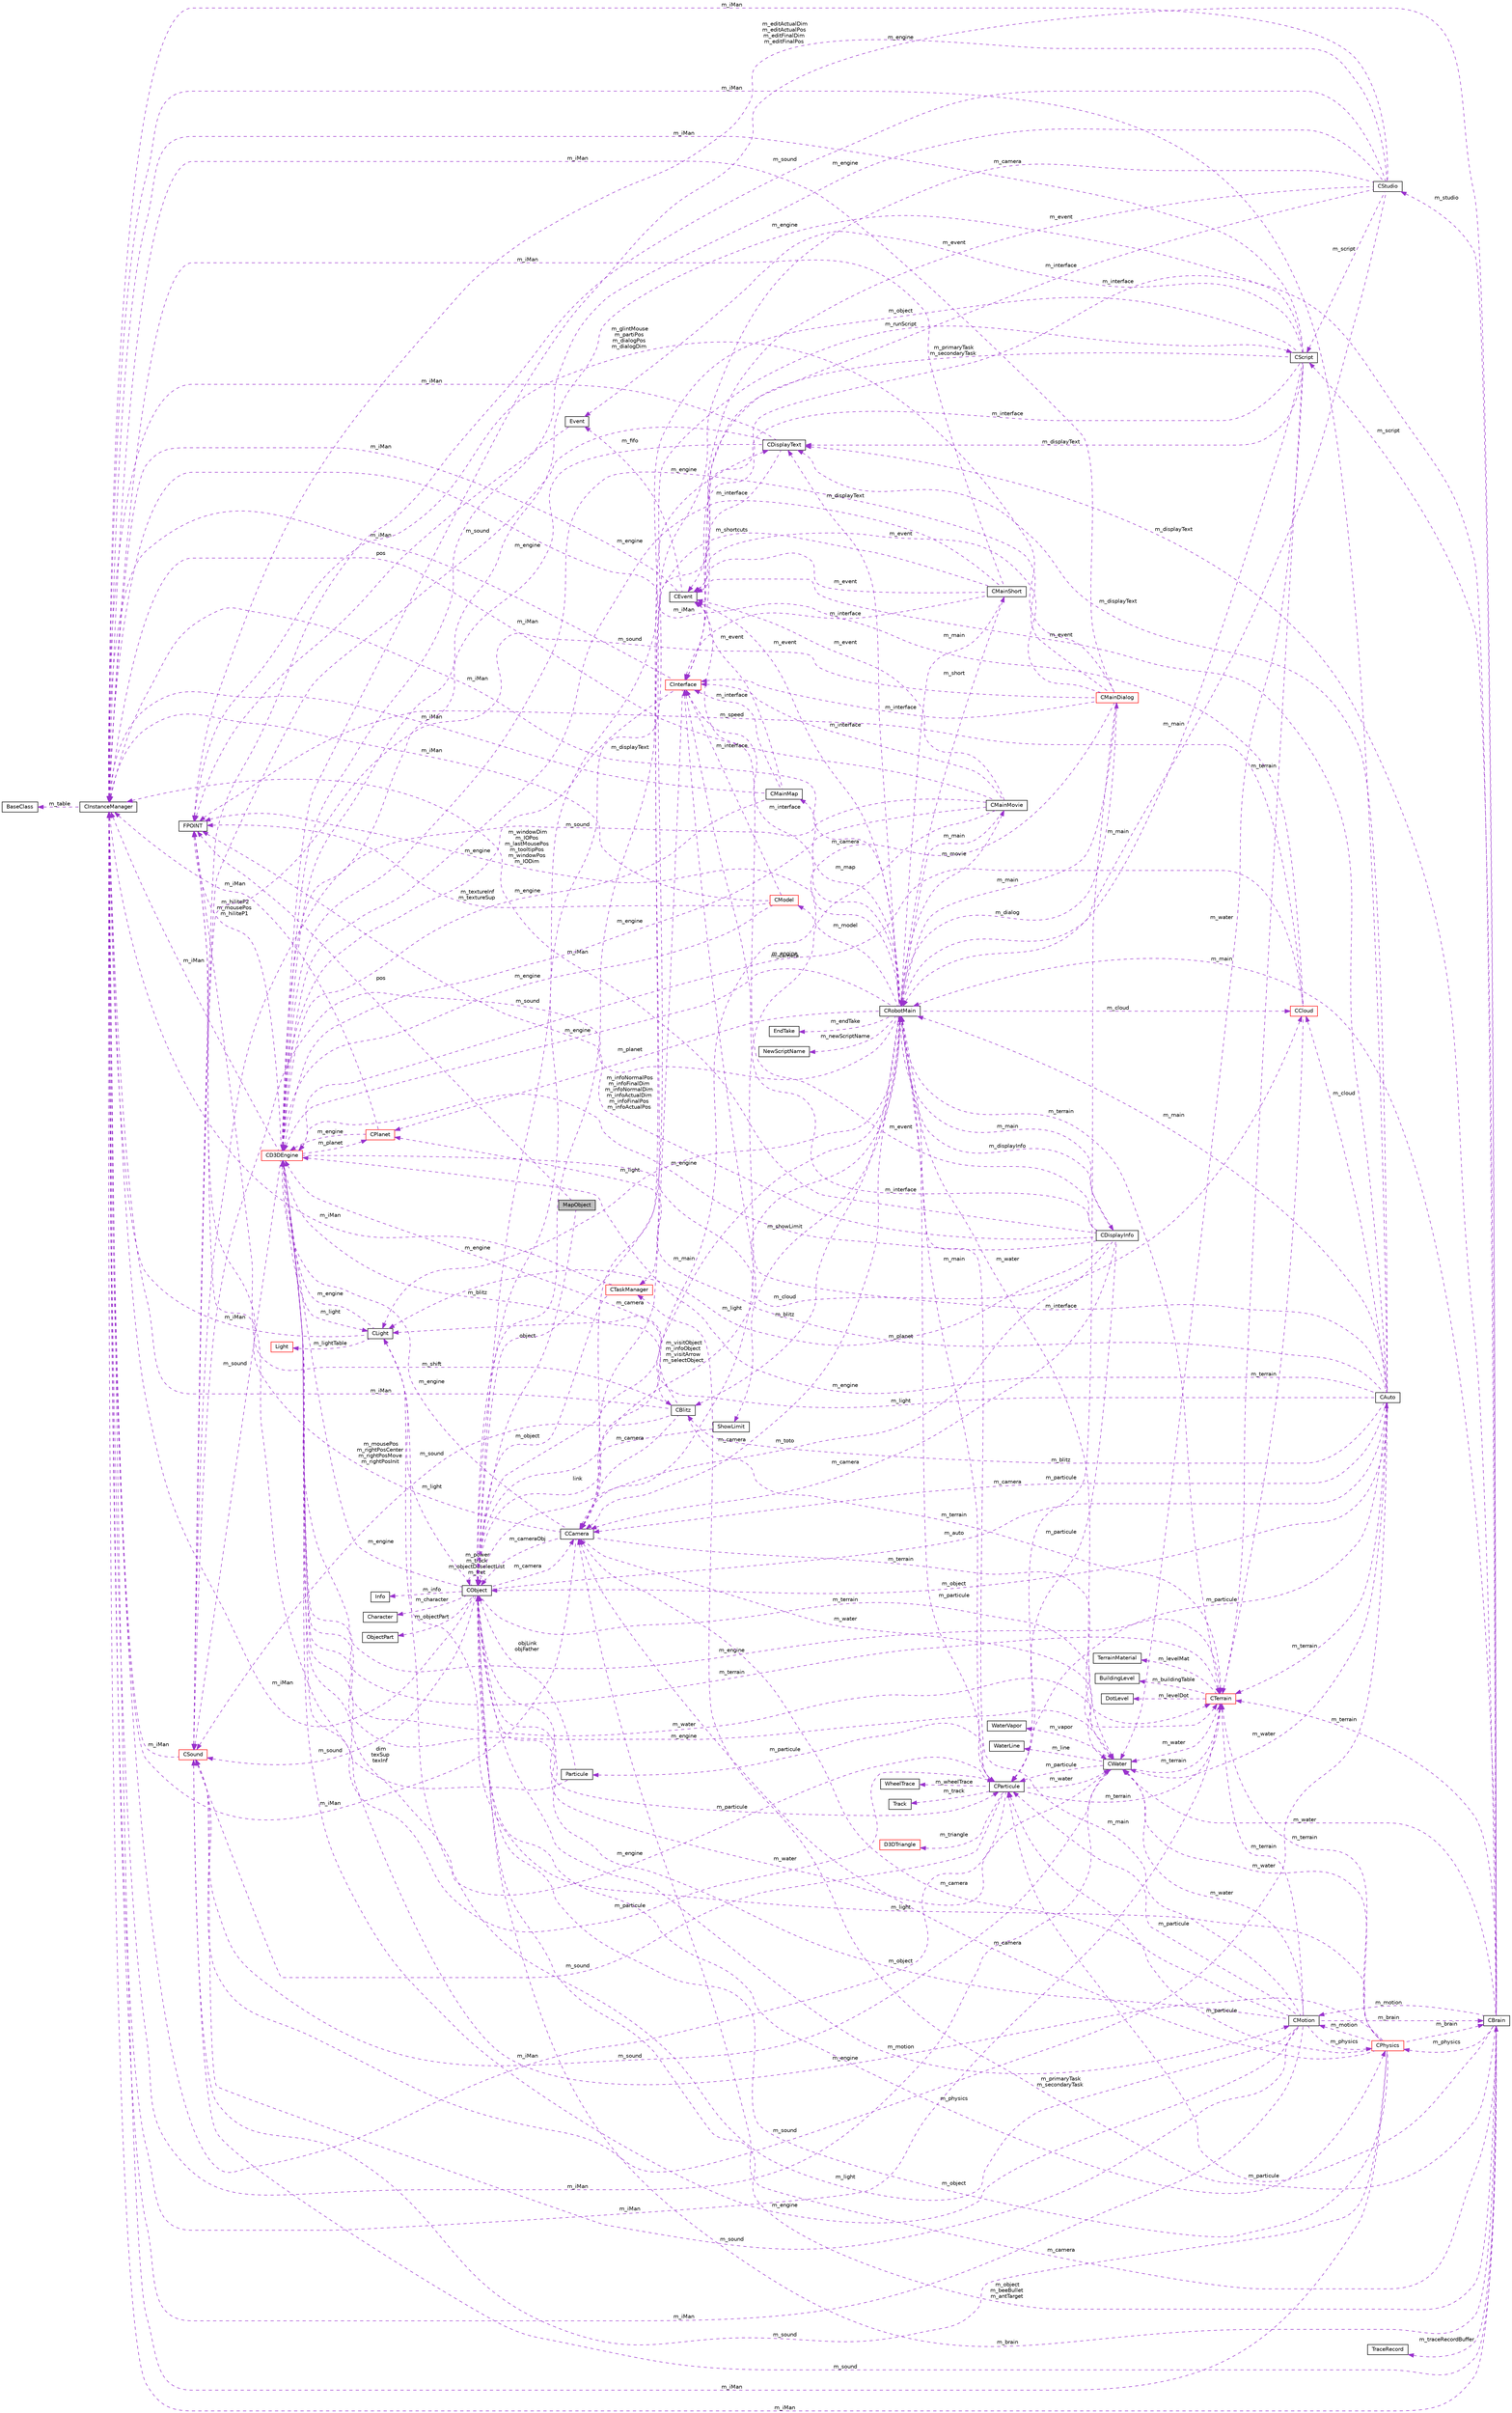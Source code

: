 digraph G
{
  edge [fontname="Helvetica",fontsize="10",labelfontname="Helvetica",labelfontsize="10"];
  node [fontname="Helvetica",fontsize="10",shape=record];
  rankdir="LR";
  Node1 [label="MapObject",height=0.2,width=0.4,color="black", fillcolor="grey75", style="filled" fontcolor="black"];
  Node2 -> Node1 [dir="back",color="darkorchid3",fontsize="10",style="dashed",label=" pos" ,fontname="Helvetica"];
  Node2 [label="FPOINT",height=0.2,width=0.4,color="black", fillcolor="white", style="filled",URL="$struct_f_p_o_i_n_t.html"];
  Node3 -> Node1 [dir="back",color="darkorchid3",fontsize="10",style="dashed",label=" object" ,fontname="Helvetica"];
  Node3 [label="CObject",height=0.2,width=0.4,color="black", fillcolor="white", style="filled",URL="$class_c_object.html"];
  Node4 -> Node3 [dir="back",color="darkorchid3",fontsize="10",style="dashed",label=" m_particule" ,fontname="Helvetica"];
  Node4 [label="CParticule",height=0.2,width=0.4,color="black", fillcolor="white", style="filled",URL="$class_c_particule.html"];
  Node5 -> Node4 [dir="back",color="darkorchid3",fontsize="10",style="dashed",label=" m_water" ,fontname="Helvetica"];
  Node5 [label="CWater",height=0.2,width=0.4,color="black", fillcolor="white", style="filled",URL="$class_c_water.html"];
  Node4 -> Node5 [dir="back",color="darkorchid3",fontsize="10",style="dashed",label=" m_particule" ,fontname="Helvetica"];
  Node6 -> Node5 [dir="back",color="darkorchid3",fontsize="10",style="dashed",label=" m_iMan" ,fontname="Helvetica"];
  Node6 [label="CInstanceManager",height=0.2,width=0.4,color="black", fillcolor="white", style="filled",URL="$class_c_instance_manager.html"];
  Node7 -> Node6 [dir="back",color="darkorchid3",fontsize="10",style="dashed",label=" m_table" ,fontname="Helvetica"];
  Node7 [label="BaseClass",height=0.2,width=0.4,color="black", fillcolor="white", style="filled",URL="$struct_base_class.html"];
  Node8 -> Node5 [dir="back",color="darkorchid3",fontsize="10",style="dashed",label=" m_terrain" ,fontname="Helvetica"];
  Node8 [label="CTerrain",height=0.2,width=0.4,color="red", fillcolor="white", style="filled",URL="$class_c_terrain.html"];
  Node9 -> Node8 [dir="back",color="darkorchid3",fontsize="10",style="dashed",label=" m_levelMat" ,fontname="Helvetica"];
  Node9 [label="TerrainMaterial",height=0.2,width=0.4,color="black", fillcolor="white", style="filled",URL="$struct_terrain_material.html"];
  Node5 -> Node8 [dir="back",color="darkorchid3",fontsize="10",style="dashed",label=" m_water" ,fontname="Helvetica"];
  Node10 -> Node8 [dir="back",color="darkorchid3",fontsize="10",style="dashed",label=" m_buildingTable" ,fontname="Helvetica"];
  Node10 [label="BuildingLevel",height=0.2,width=0.4,color="black", fillcolor="white", style="filled",URL="$struct_building_level.html"];
  Node6 -> Node8 [dir="back",color="darkorchid3",fontsize="10",style="dashed",label=" m_iMan" ,fontname="Helvetica"];
  Node11 -> Node8 [dir="back",color="darkorchid3",fontsize="10",style="dashed",label=" m_levelDot" ,fontname="Helvetica"];
  Node11 [label="DotLevel",height=0.2,width=0.4,color="black", fillcolor="white", style="filled",URL="$struct_dot_level.html"];
  Node12 -> Node8 [dir="back",color="darkorchid3",fontsize="10",style="dashed",label=" m_engine" ,fontname="Helvetica"];
  Node12 [label="CD3DEngine",height=0.2,width=0.4,color="red", fillcolor="white", style="filled",URL="$class_c_d3_d_engine.html"];
  Node4 -> Node12 [dir="back",color="darkorchid3",fontsize="10",style="dashed",label=" m_particule" ,fontname="Helvetica"];
  Node5 -> Node12 [dir="back",color="darkorchid3",fontsize="10",style="dashed",label=" m_water" ,fontname="Helvetica"];
  Node13 -> Node12 [dir="back",color="darkorchid3",fontsize="10",style="dashed",label=" m_blitz" ,fontname="Helvetica"];
  Node13 [label="CBlitz",height=0.2,width=0.4,color="black", fillcolor="white", style="filled",URL="$class_c_blitz.html"];
  Node14 -> Node13 [dir="back",color="darkorchid3",fontsize="10",style="dashed",label=" m_camera" ,fontname="Helvetica"];
  Node14 [label="CCamera",height=0.2,width=0.4,color="black", fillcolor="white", style="filled",URL="$class_c_camera.html"];
  Node5 -> Node14 [dir="back",color="darkorchid3",fontsize="10",style="dashed",label=" m_water" ,fontname="Helvetica"];
  Node6 -> Node14 [dir="back",color="darkorchid3",fontsize="10",style="dashed",label=" m_iMan" ,fontname="Helvetica"];
  Node8 -> Node14 [dir="back",color="darkorchid3",fontsize="10",style="dashed",label=" m_terrain" ,fontname="Helvetica"];
  Node2 -> Node14 [dir="back",color="darkorchid3",fontsize="10",style="dashed",label=" m_mousePos\nm_rightPosCenter\nm_rightPosMove\nm_rightPosInit" ,fontname="Helvetica"];
  Node3 -> Node14 [dir="back",color="darkorchid3",fontsize="10",style="dashed",label=" m_cameraObj" ,fontname="Helvetica"];
  Node12 -> Node14 [dir="back",color="darkorchid3",fontsize="10",style="dashed",label=" m_engine" ,fontname="Helvetica"];
  Node6 -> Node13 [dir="back",color="darkorchid3",fontsize="10",style="dashed",label=" m_iMan" ,fontname="Helvetica"];
  Node8 -> Node13 [dir="back",color="darkorchid3",fontsize="10",style="dashed",label=" m_terrain" ,fontname="Helvetica"];
  Node2 -> Node13 [dir="back",color="darkorchid3",fontsize="10",style="dashed",label=" m_shift" ,fontname="Helvetica"];
  Node15 -> Node13 [dir="back",color="darkorchid3",fontsize="10",style="dashed",label=" m_sound" ,fontname="Helvetica"];
  Node15 [label="CSound",height=0.2,width=0.4,color="red", fillcolor="white", style="filled",URL="$class_c_sound.html"];
  Node6 -> Node15 [dir="back",color="darkorchid3",fontsize="10",style="dashed",label=" m_iMan" ,fontname="Helvetica"];
  Node12 -> Node13 [dir="back",color="darkorchid3",fontsize="10",style="dashed",label=" m_engine" ,fontname="Helvetica"];
  Node16 -> Node12 [dir="back",color="darkorchid3",fontsize="10",style="dashed",label=" m_light" ,fontname="Helvetica"];
  Node16 [label="CLight",height=0.2,width=0.4,color="black", fillcolor="white", style="filled",URL="$class_c_light.html"];
  Node17 -> Node16 [dir="back",color="darkorchid3",fontsize="10",style="dashed",label=" m_lightTable" ,fontname="Helvetica"];
  Node17 [label="Light",height=0.2,width=0.4,color="red", fillcolor="white", style="filled",URL="$struct_light.html"];
  Node6 -> Node16 [dir="back",color="darkorchid3",fontsize="10",style="dashed",label=" m_iMan" ,fontname="Helvetica"];
  Node12 -> Node16 [dir="back",color="darkorchid3",fontsize="10",style="dashed",label=" m_engine" ,fontname="Helvetica"];
  Node18 -> Node12 [dir="back",color="darkorchid3",fontsize="10",style="dashed",label=" m_cloud" ,fontname="Helvetica"];
  Node18 [label="CCloud",height=0.2,width=0.4,color="red", fillcolor="white", style="filled",URL="$class_c_cloud.html"];
  Node6 -> Node18 [dir="back",color="darkorchid3",fontsize="10",style="dashed",label=" m_iMan" ,fontname="Helvetica"];
  Node8 -> Node18 [dir="back",color="darkorchid3",fontsize="10",style="dashed",label=" m_terrain" ,fontname="Helvetica"];
  Node2 -> Node18 [dir="back",color="darkorchid3",fontsize="10",style="dashed",label=" m_speed" ,fontname="Helvetica"];
  Node12 -> Node18 [dir="back",color="darkorchid3",fontsize="10",style="dashed",label=" m_engine" ,fontname="Helvetica"];
  Node6 -> Node12 [dir="back",color="darkorchid3",fontsize="10",style="dashed",label=" m_iMan" ,fontname="Helvetica"];
  Node8 -> Node12 [dir="back",color="darkorchid3",fontsize="10",style="dashed",label=" m_terrain" ,fontname="Helvetica"];
  Node2 -> Node12 [dir="back",color="darkorchid3",fontsize="10",style="dashed",label=" m_hiliteP2\nm_mousePos\nm_hiliteP1" ,fontname="Helvetica"];
  Node15 -> Node12 [dir="back",color="darkorchid3",fontsize="10",style="dashed",label=" m_sound" ,fontname="Helvetica"];
  Node19 -> Node12 [dir="back",color="darkorchid3",fontsize="10",style="dashed",label=" m_planet" ,fontname="Helvetica"];
  Node19 [label="CPlanet",height=0.2,width=0.4,color="red", fillcolor="white", style="filled",URL="$class_c_planet.html"];
  Node6 -> Node19 [dir="back",color="darkorchid3",fontsize="10",style="dashed",label=" m_iMan" ,fontname="Helvetica"];
  Node12 -> Node19 [dir="back",color="darkorchid3",fontsize="10",style="dashed",label=" m_engine" ,fontname="Helvetica"];
  Node20 -> Node5 [dir="back",color="darkorchid3",fontsize="10",style="dashed",label=" m_line" ,fontname="Helvetica"];
  Node20 [label="WaterLine",height=0.2,width=0.4,color="black", fillcolor="white", style="filled",URL="$struct_water_line.html"];
  Node15 -> Node5 [dir="back",color="darkorchid3",fontsize="10",style="dashed",label=" m_sound" ,fontname="Helvetica"];
  Node21 -> Node5 [dir="back",color="darkorchid3",fontsize="10",style="dashed",label=" m_vapor" ,fontname="Helvetica"];
  Node21 [label="WaterVapor",height=0.2,width=0.4,color="black", fillcolor="white", style="filled",URL="$struct_water_vapor.html"];
  Node12 -> Node5 [dir="back",color="darkorchid3",fontsize="10",style="dashed",label=" m_engine" ,fontname="Helvetica"];
  Node22 -> Node4 [dir="back",color="darkorchid3",fontsize="10",style="dashed",label=" m_main" ,fontname="Helvetica"];
  Node22 [label="CRobotMain",height=0.2,width=0.4,color="black", fillcolor="white", style="filled",URL="$class_c_robot_main.html"];
  Node4 -> Node22 [dir="back",color="darkorchid3",fontsize="10",style="dashed",label=" m_particule" ,fontname="Helvetica"];
  Node5 -> Node22 [dir="back",color="darkorchid3",fontsize="10",style="dashed",label=" m_water" ,fontname="Helvetica"];
  Node23 -> Node22 [dir="back",color="darkorchid3",fontsize="10",style="dashed",label=" m_showLimit" ,fontname="Helvetica"];
  Node23 [label="ShowLimit",height=0.2,width=0.4,color="black", fillcolor="white", style="filled",URL="$struct_show_limit.html"];
  Node3 -> Node23 [dir="back",color="darkorchid3",fontsize="10",style="dashed",label=" link" ,fontname="Helvetica"];
  Node16 -> Node22 [dir="back",color="darkorchid3",fontsize="10",style="dashed",label=" m_light" ,fontname="Helvetica"];
  Node13 -> Node22 [dir="back",color="darkorchid3",fontsize="10",style="dashed",label=" m_blitz" ,fontname="Helvetica"];
  Node18 -> Node22 [dir="back",color="darkorchid3",fontsize="10",style="dashed",label=" m_cloud" ,fontname="Helvetica"];
  Node24 -> Node22 [dir="back",color="darkorchid3",fontsize="10",style="dashed",label=" m_dialog" ,fontname="Helvetica"];
  Node24 [label="CMainDialog",height=0.2,width=0.4,color="red", fillcolor="white", style="filled",URL="$class_c_main_dialog.html"];
  Node4 -> Node24 [dir="back",color="darkorchid3",fontsize="10",style="dashed",label=" m_particule" ,fontname="Helvetica"];
  Node14 -> Node24 [dir="back",color="darkorchid3",fontsize="10",style="dashed",label=" m_camera" ,fontname="Helvetica"];
  Node25 -> Node24 [dir="back",color="darkorchid3",fontsize="10",style="dashed",label=" m_interface" ,fontname="Helvetica"];
  Node25 [label="CInterface",height=0.2,width=0.4,color="red", fillcolor="white", style="filled",URL="$class_c_interface.html"];
  Node14 -> Node25 [dir="back",color="darkorchid3",fontsize="10",style="dashed",label=" m_camera" ,fontname="Helvetica"];
  Node6 -> Node25 [dir="back",color="darkorchid3",fontsize="10",style="dashed",label=" m_iMan" ,fontname="Helvetica"];
  Node12 -> Node25 [dir="back",color="darkorchid3",fontsize="10",style="dashed",label=" m_engine" ,fontname="Helvetica"];
  Node22 -> Node24 [dir="back",color="darkorchid3",fontsize="10",style="dashed",label=" m_main" ,fontname="Helvetica"];
  Node6 -> Node24 [dir="back",color="darkorchid3",fontsize="10",style="dashed",label=" m_iMan" ,fontname="Helvetica"];
  Node26 -> Node24 [dir="back",color="darkorchid3",fontsize="10",style="dashed",label=" m_event" ,fontname="Helvetica"];
  Node26 [label="CEvent",height=0.2,width=0.4,color="black", fillcolor="white", style="filled",URL="$class_c_event.html"];
  Node6 -> Node26 [dir="back",color="darkorchid3",fontsize="10",style="dashed",label=" m_iMan" ,fontname="Helvetica"];
  Node27 -> Node26 [dir="back",color="darkorchid3",fontsize="10",style="dashed",label=" m_fifo" ,fontname="Helvetica"];
  Node27 [label="Event",height=0.2,width=0.4,color="black", fillcolor="white", style="filled",URL="$struct_event.html"];
  Node2 -> Node27 [dir="back",color="darkorchid3",fontsize="10",style="dashed",label=" pos" ,fontname="Helvetica"];
  Node2 -> Node24 [dir="back",color="darkorchid3",fontsize="10",style="dashed",label=" m_glintMouse\nm_partiPos\nm_dialogPos\nm_dialogDim" ,fontname="Helvetica"];
  Node15 -> Node24 [dir="back",color="darkorchid3",fontsize="10",style="dashed",label=" m_sound" ,fontname="Helvetica"];
  Node12 -> Node24 [dir="back",color="darkorchid3",fontsize="10",style="dashed",label=" m_engine" ,fontname="Helvetica"];
  Node14 -> Node22 [dir="back",color="darkorchid3",fontsize="10",style="dashed",label=" m_camera" ,fontname="Helvetica"];
  Node28 -> Node22 [dir="back",color="darkorchid3",fontsize="10",style="dashed",label=" m_movie" ,fontname="Helvetica"];
  Node28 [label="CMainMovie",height=0.2,width=0.4,color="black", fillcolor="white", style="filled",URL="$class_c_main_movie.html"];
  Node14 -> Node28 [dir="back",color="darkorchid3",fontsize="10",style="dashed",label=" m_camera" ,fontname="Helvetica"];
  Node22 -> Node28 [dir="back",color="darkorchid3",fontsize="10",style="dashed",label=" m_main" ,fontname="Helvetica"];
  Node25 -> Node28 [dir="back",color="darkorchid3",fontsize="10",style="dashed",label=" m_interface" ,fontname="Helvetica"];
  Node6 -> Node28 [dir="back",color="darkorchid3",fontsize="10",style="dashed",label=" m_iMan" ,fontname="Helvetica"];
  Node26 -> Node28 [dir="back",color="darkorchid3",fontsize="10",style="dashed",label=" m_event" ,fontname="Helvetica"];
  Node15 -> Node28 [dir="back",color="darkorchid3",fontsize="10",style="dashed",label=" m_sound" ,fontname="Helvetica"];
  Node12 -> Node28 [dir="back",color="darkorchid3",fontsize="10",style="dashed",label=" m_engine" ,fontname="Helvetica"];
  Node29 -> Node22 [dir="back",color="darkorchid3",fontsize="10",style="dashed",label=" m_displayText" ,fontname="Helvetica"];
  Node29 [label="CDisplayText",height=0.2,width=0.4,color="black", fillcolor="white", style="filled",URL="$class_c_display_text.html"];
  Node25 -> Node29 [dir="back",color="darkorchid3",fontsize="10",style="dashed",label=" m_interface" ,fontname="Helvetica"];
  Node6 -> Node29 [dir="back",color="darkorchid3",fontsize="10",style="dashed",label=" m_iMan" ,fontname="Helvetica"];
  Node15 -> Node29 [dir="back",color="darkorchid3",fontsize="10",style="dashed",label=" m_sound" ,fontname="Helvetica"];
  Node12 -> Node29 [dir="back",color="darkorchid3",fontsize="10",style="dashed",label=" m_engine" ,fontname="Helvetica"];
  Node25 -> Node22 [dir="back",color="darkorchid3",fontsize="10",style="dashed",label=" m_interface" ,fontname="Helvetica"];
  Node30 -> Node22 [dir="back",color="darkorchid3",fontsize="10",style="dashed",label=" m_model" ,fontname="Helvetica"];
  Node30 [label="CModel",height=0.2,width=0.4,color="red", fillcolor="white", style="filled",URL="$class_c_model.html"];
  Node25 -> Node30 [dir="back",color="darkorchid3",fontsize="10",style="dashed",label=" m_interface" ,fontname="Helvetica"];
  Node6 -> Node30 [dir="back",color="darkorchid3",fontsize="10",style="dashed",label=" m_iMan" ,fontname="Helvetica"];
  Node2 -> Node30 [dir="back",color="darkorchid3",fontsize="10",style="dashed",label=" m_textureInf\nm_textureSup" ,fontname="Helvetica"];
  Node12 -> Node30 [dir="back",color="darkorchid3",fontsize="10",style="dashed",label=" m_engine" ,fontname="Helvetica"];
  Node6 -> Node22 [dir="back",color="darkorchid3",fontsize="10",style="dashed",label=" m_iMan" ,fontname="Helvetica"];
  Node31 -> Node22 [dir="back",color="darkorchid3",fontsize="10",style="dashed",label=" m_newScriptName" ,fontname="Helvetica"];
  Node31 [label="NewScriptName",height=0.2,width=0.4,color="black", fillcolor="white", style="filled",URL="$struct_new_script_name.html"];
  Node26 -> Node22 [dir="back",color="darkorchid3",fontsize="10",style="dashed",label=" m_event" ,fontname="Helvetica"];
  Node8 -> Node22 [dir="back",color="darkorchid3",fontsize="10",style="dashed",label=" m_terrain" ,fontname="Helvetica"];
  Node2 -> Node22 [dir="back",color="darkorchid3",fontsize="10",style="dashed",label=" m_windowDim\nm_IOPos\nm_lastMousePos\nm_tooltipPos\nm_windowPos\nm_IODim" ,fontname="Helvetica"];
  Node32 -> Node22 [dir="back",color="darkorchid3",fontsize="10",style="dashed",label=" m_short" ,fontname="Helvetica"];
  Node32 [label="CMainShort",height=0.2,width=0.4,color="black", fillcolor="white", style="filled",URL="$class_c_main_short.html"];
  Node22 -> Node32 [dir="back",color="darkorchid3",fontsize="10",style="dashed",label=" m_main" ,fontname="Helvetica"];
  Node25 -> Node32 [dir="back",color="darkorchid3",fontsize="10",style="dashed",label=" m_interface" ,fontname="Helvetica"];
  Node6 -> Node32 [dir="back",color="darkorchid3",fontsize="10",style="dashed",label=" m_iMan" ,fontname="Helvetica"];
  Node26 -> Node32 [dir="back",color="darkorchid3",fontsize="10",style="dashed",label=" m_event" ,fontname="Helvetica"];
  Node3 -> Node32 [dir="back",color="darkorchid3",fontsize="10",style="dashed",label=" m_shortcuts" ,fontname="Helvetica"];
  Node12 -> Node32 [dir="back",color="darkorchid3",fontsize="10",style="dashed",label=" m_engine" ,fontname="Helvetica"];
  Node15 -> Node22 [dir="back",color="darkorchid3",fontsize="10",style="dashed",label=" m_sound" ,fontname="Helvetica"];
  Node19 -> Node22 [dir="back",color="darkorchid3",fontsize="10",style="dashed",label=" m_planet" ,fontname="Helvetica"];
  Node3 -> Node22 [dir="back",color="darkorchid3",fontsize="10",style="dashed",label=" m_visitObject\nm_infoObject\nm_visitArrow\nm_selectObject" ,fontname="Helvetica"];
  Node12 -> Node22 [dir="back",color="darkorchid3",fontsize="10",style="dashed",label=" m_engine" ,fontname="Helvetica"];
  Node33 -> Node22 [dir="back",color="darkorchid3",fontsize="10",style="dashed",label=" m_endTake" ,fontname="Helvetica"];
  Node33 [label="EndTake",height=0.2,width=0.4,color="black", fillcolor="white", style="filled",URL="$struct_end_take.html"];
  Node34 -> Node22 [dir="back",color="darkorchid3",fontsize="10",style="dashed",label=" m_displayInfo" ,fontname="Helvetica"];
  Node34 [label="CDisplayInfo",height=0.2,width=0.4,color="black", fillcolor="white", style="filled",URL="$class_c_display_info.html"];
  Node4 -> Node34 [dir="back",color="darkorchid3",fontsize="10",style="dashed",label=" m_particule" ,fontname="Helvetica"];
  Node16 -> Node34 [dir="back",color="darkorchid3",fontsize="10",style="dashed",label=" m_light" ,fontname="Helvetica"];
  Node14 -> Node34 [dir="back",color="darkorchid3",fontsize="10",style="dashed",label=" m_camera" ,fontname="Helvetica"];
  Node25 -> Node34 [dir="back",color="darkorchid3",fontsize="10",style="dashed",label=" m_interface" ,fontname="Helvetica"];
  Node22 -> Node34 [dir="back",color="darkorchid3",fontsize="10",style="dashed",label=" m_main" ,fontname="Helvetica"];
  Node6 -> Node34 [dir="back",color="darkorchid3",fontsize="10",style="dashed",label=" m_iMan" ,fontname="Helvetica"];
  Node26 -> Node34 [dir="back",color="darkorchid3",fontsize="10",style="dashed",label=" m_event" ,fontname="Helvetica"];
  Node2 -> Node34 [dir="back",color="darkorchid3",fontsize="10",style="dashed",label=" m_infoNormalPos\nm_infoFinalDim\nm_infoNormalDim\nm_infoActualDim\nm_infoFinalPos\nm_infoActualPos" ,fontname="Helvetica"];
  Node3 -> Node34 [dir="back",color="darkorchid3",fontsize="10",style="dashed",label=" m_toto" ,fontname="Helvetica"];
  Node12 -> Node34 [dir="back",color="darkorchid3",fontsize="10",style="dashed",label=" m_engine" ,fontname="Helvetica"];
  Node35 -> Node22 [dir="back",color="darkorchid3",fontsize="10",style="dashed",label=" m_map" ,fontname="Helvetica"];
  Node35 [label="CMainMap",height=0.2,width=0.4,color="black", fillcolor="white", style="filled",URL="$class_c_main_map.html"];
  Node25 -> Node35 [dir="back",color="darkorchid3",fontsize="10",style="dashed",label=" m_interface" ,fontname="Helvetica"];
  Node6 -> Node35 [dir="back",color="darkorchid3",fontsize="10",style="dashed",label=" m_iMan" ,fontname="Helvetica"];
  Node26 -> Node35 [dir="back",color="darkorchid3",fontsize="10",style="dashed",label=" m_event" ,fontname="Helvetica"];
  Node12 -> Node35 [dir="back",color="darkorchid3",fontsize="10",style="dashed",label=" m_engine" ,fontname="Helvetica"];
  Node6 -> Node4 [dir="back",color="darkorchid3",fontsize="10",style="dashed",label=" m_iMan" ,fontname="Helvetica"];
  Node36 -> Node4 [dir="back",color="darkorchid3",fontsize="10",style="dashed",label=" m_track" ,fontname="Helvetica"];
  Node36 [label="Track",height=0.2,width=0.4,color="black", fillcolor="white", style="filled",URL="$struct_track.html"];
  Node37 -> Node4 [dir="back",color="darkorchid3",fontsize="10",style="dashed",label=" m_particule" ,fontname="Helvetica"];
  Node37 [label="Particule",height=0.2,width=0.4,color="black", fillcolor="white", style="filled",URL="$struct_particule.html"];
  Node2 -> Node37 [dir="back",color="darkorchid3",fontsize="10",style="dashed",label=" dim\ntexSup\ntexInf" ,fontname="Helvetica"];
  Node3 -> Node37 [dir="back",color="darkorchid3",fontsize="10",style="dashed",label=" objLink\nobjFather" ,fontname="Helvetica"];
  Node8 -> Node4 [dir="back",color="darkorchid3",fontsize="10",style="dashed",label=" m_terrain" ,fontname="Helvetica"];
  Node15 -> Node4 [dir="back",color="darkorchid3",fontsize="10",style="dashed",label=" m_sound" ,fontname="Helvetica"];
  Node38 -> Node4 [dir="back",color="darkorchid3",fontsize="10",style="dashed",label=" m_triangle" ,fontname="Helvetica"];
  Node38 [label="D3DTriangle",height=0.2,width=0.4,color="red", fillcolor="white", style="filled",URL="$struct_d3_d_triangle.html"];
  Node12 -> Node4 [dir="back",color="darkorchid3",fontsize="10",style="dashed",label=" m_engine" ,fontname="Helvetica"];
  Node39 -> Node4 [dir="back",color="darkorchid3",fontsize="10",style="dashed",label=" m_wheelTrace" ,fontname="Helvetica"];
  Node39 [label="WheelTrace",height=0.2,width=0.4,color="black", fillcolor="white", style="filled",URL="$struct_wheel_trace.html"];
  Node40 -> Node3 [dir="back",color="darkorchid3",fontsize="10",style="dashed",label=" m_runScript" ,fontname="Helvetica"];
  Node40 [label="CScript",height=0.2,width=0.4,color="black", fillcolor="white", style="filled",URL="$class_c_script.html"];
  Node5 -> Node40 [dir="back",color="darkorchid3",fontsize="10",style="dashed",label=" m_water" ,fontname="Helvetica"];
  Node41 -> Node40 [dir="back",color="darkorchid3",fontsize="10",style="dashed",label=" m_primaryTask\nm_secondaryTask" ,fontname="Helvetica"];
  Node41 [label="CTaskManager",height=0.2,width=0.4,color="red", fillcolor="white", style="filled",URL="$class_c_task_manager.html"];
  Node6 -> Node41 [dir="back",color="darkorchid3",fontsize="10",style="dashed",label=" m_iMan" ,fontname="Helvetica"];
  Node3 -> Node41 [dir="back",color="darkorchid3",fontsize="10",style="dashed",label=" m_object" ,fontname="Helvetica"];
  Node29 -> Node40 [dir="back",color="darkorchid3",fontsize="10",style="dashed",label=" m_displayText" ,fontname="Helvetica"];
  Node22 -> Node40 [dir="back",color="darkorchid3",fontsize="10",style="dashed",label=" m_main" ,fontname="Helvetica"];
  Node25 -> Node40 [dir="back",color="darkorchid3",fontsize="10",style="dashed",label=" m_interface" ,fontname="Helvetica"];
  Node6 -> Node40 [dir="back",color="darkorchid3",fontsize="10",style="dashed",label=" m_iMan" ,fontname="Helvetica"];
  Node27 -> Node40 [dir="back",color="darkorchid3",fontsize="10",style="dashed",label=" m_event" ,fontname="Helvetica"];
  Node8 -> Node40 [dir="back",color="darkorchid3",fontsize="10",style="dashed",label=" m_terrain" ,fontname="Helvetica"];
  Node3 -> Node40 [dir="back",color="darkorchid3",fontsize="10",style="dashed",label=" m_object" ,fontname="Helvetica"];
  Node12 -> Node40 [dir="back",color="darkorchid3",fontsize="10",style="dashed",label=" m_engine" ,fontname="Helvetica"];
  Node5 -> Node3 [dir="back",color="darkorchid3",fontsize="10",style="dashed",label=" m_water" ,fontname="Helvetica"];
  Node16 -> Node3 [dir="back",color="darkorchid3",fontsize="10",style="dashed",label=" m_light" ,fontname="Helvetica"];
  Node42 -> Node3 [dir="back",color="darkorchid3",fontsize="10",style="dashed",label=" m_brain" ,fontname="Helvetica"];
  Node42 [label="CBrain",height=0.2,width=0.4,color="black", fillcolor="white", style="filled",URL="$class_c_brain.html"];
  Node4 -> Node42 [dir="back",color="darkorchid3",fontsize="10",style="dashed",label=" m_particule" ,fontname="Helvetica"];
  Node40 -> Node42 [dir="back",color="darkorchid3",fontsize="10",style="dashed",label=" m_script" ,fontname="Helvetica"];
  Node5 -> Node42 [dir="back",color="darkorchid3",fontsize="10",style="dashed",label=" m_water" ,fontname="Helvetica"];
  Node41 -> Node42 [dir="back",color="darkorchid3",fontsize="10",style="dashed",label=" m_primaryTask\nm_secondaryTask" ,fontname="Helvetica"];
  Node14 -> Node42 [dir="back",color="darkorchid3",fontsize="10",style="dashed",label=" m_camera" ,fontname="Helvetica"];
  Node29 -> Node42 [dir="back",color="darkorchid3",fontsize="10",style="dashed",label=" m_displayText" ,fontname="Helvetica"];
  Node22 -> Node42 [dir="back",color="darkorchid3",fontsize="10",style="dashed",label=" m_main" ,fontname="Helvetica"];
  Node25 -> Node42 [dir="back",color="darkorchid3",fontsize="10",style="dashed",label=" m_interface" ,fontname="Helvetica"];
  Node6 -> Node42 [dir="back",color="darkorchid3",fontsize="10",style="dashed",label=" m_iMan" ,fontname="Helvetica"];
  Node8 -> Node42 [dir="back",color="darkorchid3",fontsize="10",style="dashed",label=" m_terrain" ,fontname="Helvetica"];
  Node43 -> Node42 [dir="back",color="darkorchid3",fontsize="10",style="dashed",label=" m_physics" ,fontname="Helvetica"];
  Node43 [label="CPhysics",height=0.2,width=0.4,color="red", fillcolor="white", style="filled",URL="$class_c_physics.html"];
  Node4 -> Node43 [dir="back",color="darkorchid3",fontsize="10",style="dashed",label=" m_particule" ,fontname="Helvetica"];
  Node5 -> Node43 [dir="back",color="darkorchid3",fontsize="10",style="dashed",label=" m_water" ,fontname="Helvetica"];
  Node16 -> Node43 [dir="back",color="darkorchid3",fontsize="10",style="dashed",label=" m_light" ,fontname="Helvetica"];
  Node42 -> Node43 [dir="back",color="darkorchid3",fontsize="10",style="dashed",label=" m_brain" ,fontname="Helvetica"];
  Node14 -> Node43 [dir="back",color="darkorchid3",fontsize="10",style="dashed",label=" m_camera" ,fontname="Helvetica"];
  Node6 -> Node43 [dir="back",color="darkorchid3",fontsize="10",style="dashed",label=" m_iMan" ,fontname="Helvetica"];
  Node8 -> Node43 [dir="back",color="darkorchid3",fontsize="10",style="dashed",label=" m_terrain" ,fontname="Helvetica"];
  Node15 -> Node43 [dir="back",color="darkorchid3",fontsize="10",style="dashed",label=" m_sound" ,fontname="Helvetica"];
  Node44 -> Node43 [dir="back",color="darkorchid3",fontsize="10",style="dashed",label=" m_motion" ,fontname="Helvetica"];
  Node44 [label="CMotion",height=0.2,width=0.4,color="black", fillcolor="white", style="filled",URL="$class_c_motion.html"];
  Node4 -> Node44 [dir="back",color="darkorchid3",fontsize="10",style="dashed",label=" m_particule" ,fontname="Helvetica"];
  Node5 -> Node44 [dir="back",color="darkorchid3",fontsize="10",style="dashed",label=" m_water" ,fontname="Helvetica"];
  Node16 -> Node44 [dir="back",color="darkorchid3",fontsize="10",style="dashed",label=" m_light" ,fontname="Helvetica"];
  Node42 -> Node44 [dir="back",color="darkorchid3",fontsize="10",style="dashed",label=" m_brain" ,fontname="Helvetica"];
  Node14 -> Node44 [dir="back",color="darkorchid3",fontsize="10",style="dashed",label=" m_camera" ,fontname="Helvetica"];
  Node22 -> Node44 [dir="back",color="darkorchid3",fontsize="10",style="dashed",label=" m_main" ,fontname="Helvetica"];
  Node6 -> Node44 [dir="back",color="darkorchid3",fontsize="10",style="dashed",label=" m_iMan" ,fontname="Helvetica"];
  Node8 -> Node44 [dir="back",color="darkorchid3",fontsize="10",style="dashed",label=" m_terrain" ,fontname="Helvetica"];
  Node43 -> Node44 [dir="back",color="darkorchid3",fontsize="10",style="dashed",label=" m_physics" ,fontname="Helvetica"];
  Node15 -> Node44 [dir="back",color="darkorchid3",fontsize="10",style="dashed",label=" m_sound" ,fontname="Helvetica"];
  Node3 -> Node44 [dir="back",color="darkorchid3",fontsize="10",style="dashed",label=" m_object" ,fontname="Helvetica"];
  Node12 -> Node44 [dir="back",color="darkorchid3",fontsize="10",style="dashed",label=" m_engine" ,fontname="Helvetica"];
  Node3 -> Node43 [dir="back",color="darkorchid3",fontsize="10",style="dashed",label=" m_object" ,fontname="Helvetica"];
  Node12 -> Node43 [dir="back",color="darkorchid3",fontsize="10",style="dashed",label=" m_engine" ,fontname="Helvetica"];
  Node15 -> Node42 [dir="back",color="darkorchid3",fontsize="10",style="dashed",label=" m_sound" ,fontname="Helvetica"];
  Node45 -> Node42 [dir="back",color="darkorchid3",fontsize="10",style="dashed",label=" m_studio" ,fontname="Helvetica"];
  Node45 [label="CStudio",height=0.2,width=0.4,color="black", fillcolor="white", style="filled",URL="$class_c_studio.html"];
  Node40 -> Node45 [dir="back",color="darkorchid3",fontsize="10",style="dashed",label=" m_script" ,fontname="Helvetica"];
  Node14 -> Node45 [dir="back",color="darkorchid3",fontsize="10",style="dashed",label=" m_camera" ,fontname="Helvetica"];
  Node25 -> Node45 [dir="back",color="darkorchid3",fontsize="10",style="dashed",label=" m_interface" ,fontname="Helvetica"];
  Node22 -> Node45 [dir="back",color="darkorchid3",fontsize="10",style="dashed",label=" m_main" ,fontname="Helvetica"];
  Node6 -> Node45 [dir="back",color="darkorchid3",fontsize="10",style="dashed",label=" m_iMan" ,fontname="Helvetica"];
  Node26 -> Node45 [dir="back",color="darkorchid3",fontsize="10",style="dashed",label=" m_event" ,fontname="Helvetica"];
  Node2 -> Node45 [dir="back",color="darkorchid3",fontsize="10",style="dashed",label=" m_editActualDim\nm_editActualPos\nm_editFinalDim\nm_editFinalPos" ,fontname="Helvetica"];
  Node15 -> Node45 [dir="back",color="darkorchid3",fontsize="10",style="dashed",label=" m_sound" ,fontname="Helvetica"];
  Node12 -> Node45 [dir="back",color="darkorchid3",fontsize="10",style="dashed",label=" m_engine" ,fontname="Helvetica"];
  Node44 -> Node42 [dir="back",color="darkorchid3",fontsize="10",style="dashed",label=" m_motion" ,fontname="Helvetica"];
  Node3 -> Node42 [dir="back",color="darkorchid3",fontsize="10",style="dashed",label=" m_object\nm_beeBullet\nm_antTarget" ,fontname="Helvetica"];
  Node12 -> Node42 [dir="back",color="darkorchid3",fontsize="10",style="dashed",label=" m_engine" ,fontname="Helvetica"];
  Node46 -> Node42 [dir="back",color="darkorchid3",fontsize="10",style="dashed",label=" m_traceRecordBuffer" ,fontname="Helvetica"];
  Node46 [label="TraceRecord",height=0.2,width=0.4,color="black", fillcolor="white", style="filled",URL="$struct_trace_record.html"];
  Node14 -> Node3 [dir="back",color="darkorchid3",fontsize="10",style="dashed",label=" m_camera" ,fontname="Helvetica"];
  Node29 -> Node3 [dir="back",color="darkorchid3",fontsize="10",style="dashed",label=" m_displayText" ,fontname="Helvetica"];
  Node47 -> Node3 [dir="back",color="darkorchid3",fontsize="10",style="dashed",label=" m_objectPart" ,fontname="Helvetica"];
  Node47 [label="ObjectPart",height=0.2,width=0.4,color="black", fillcolor="white", style="filled",URL="$struct_object_part.html"];
  Node22 -> Node3 [dir="back",color="darkorchid3",fontsize="10",style="dashed",label=" m_main" ,fontname="Helvetica"];
  Node6 -> Node3 [dir="back",color="darkorchid3",fontsize="10",style="dashed",label=" m_iMan" ,fontname="Helvetica"];
  Node8 -> Node3 [dir="back",color="darkorchid3",fontsize="10",style="dashed",label=" m_terrain" ,fontname="Helvetica"];
  Node43 -> Node3 [dir="back",color="darkorchid3",fontsize="10",style="dashed",label=" m_physics" ,fontname="Helvetica"];
  Node48 -> Node3 [dir="back",color="darkorchid3",fontsize="10",style="dashed",label=" m_info" ,fontname="Helvetica"];
  Node48 [label="Info",height=0.2,width=0.4,color="black", fillcolor="white", style="filled",URL="$struct_info.html"];
  Node15 -> Node3 [dir="back",color="darkorchid3",fontsize="10",style="dashed",label=" m_sound" ,fontname="Helvetica"];
  Node49 -> Node3 [dir="back",color="darkorchid3",fontsize="10",style="dashed",label=" m_auto" ,fontname="Helvetica"];
  Node49 [label="CAuto",height=0.2,width=0.4,color="black", fillcolor="white", style="filled",URL="$class_c_auto.html"];
  Node4 -> Node49 [dir="back",color="darkorchid3",fontsize="10",style="dashed",label=" m_particule" ,fontname="Helvetica"];
  Node5 -> Node49 [dir="back",color="darkorchid3",fontsize="10",style="dashed",label=" m_water" ,fontname="Helvetica"];
  Node13 -> Node49 [dir="back",color="darkorchid3",fontsize="10",style="dashed",label=" m_blitz" ,fontname="Helvetica"];
  Node16 -> Node49 [dir="back",color="darkorchid3",fontsize="10",style="dashed",label=" m_light" ,fontname="Helvetica"];
  Node18 -> Node49 [dir="back",color="darkorchid3",fontsize="10",style="dashed",label=" m_cloud" ,fontname="Helvetica"];
  Node14 -> Node49 [dir="back",color="darkorchid3",fontsize="10",style="dashed",label=" m_camera" ,fontname="Helvetica"];
  Node29 -> Node49 [dir="back",color="darkorchid3",fontsize="10",style="dashed",label=" m_displayText" ,fontname="Helvetica"];
  Node22 -> Node49 [dir="back",color="darkorchid3",fontsize="10",style="dashed",label=" m_main" ,fontname="Helvetica"];
  Node25 -> Node49 [dir="back",color="darkorchid3",fontsize="10",style="dashed",label=" m_interface" ,fontname="Helvetica"];
  Node6 -> Node49 [dir="back",color="darkorchid3",fontsize="10",style="dashed",label=" m_iMan" ,fontname="Helvetica"];
  Node26 -> Node49 [dir="back",color="darkorchid3",fontsize="10",style="dashed",label=" m_event" ,fontname="Helvetica"];
  Node8 -> Node49 [dir="back",color="darkorchid3",fontsize="10",style="dashed",label=" m_terrain" ,fontname="Helvetica"];
  Node15 -> Node49 [dir="back",color="darkorchid3",fontsize="10",style="dashed",label=" m_sound" ,fontname="Helvetica"];
  Node19 -> Node49 [dir="back",color="darkorchid3",fontsize="10",style="dashed",label=" m_planet" ,fontname="Helvetica"];
  Node3 -> Node49 [dir="back",color="darkorchid3",fontsize="10",style="dashed",label=" m_object" ,fontname="Helvetica"];
  Node12 -> Node49 [dir="back",color="darkorchid3",fontsize="10",style="dashed",label=" m_engine" ,fontname="Helvetica"];
  Node44 -> Node3 [dir="back",color="darkorchid3",fontsize="10",style="dashed",label=" m_motion" ,fontname="Helvetica"];
  Node3 -> Node3 [dir="back",color="darkorchid3",fontsize="10",style="dashed",label=" m_power\nm_truck\nm_objectDeselectList\nm_fret" ,fontname="Helvetica"];
  Node50 -> Node3 [dir="back",color="darkorchid3",fontsize="10",style="dashed",label=" m_character" ,fontname="Helvetica"];
  Node50 [label="Character",height=0.2,width=0.4,color="black", fillcolor="white", style="filled",URL="$struct_character.html"];
  Node12 -> Node3 [dir="back",color="darkorchid3",fontsize="10",style="dashed",label=" m_engine" ,fontname="Helvetica"];
}
